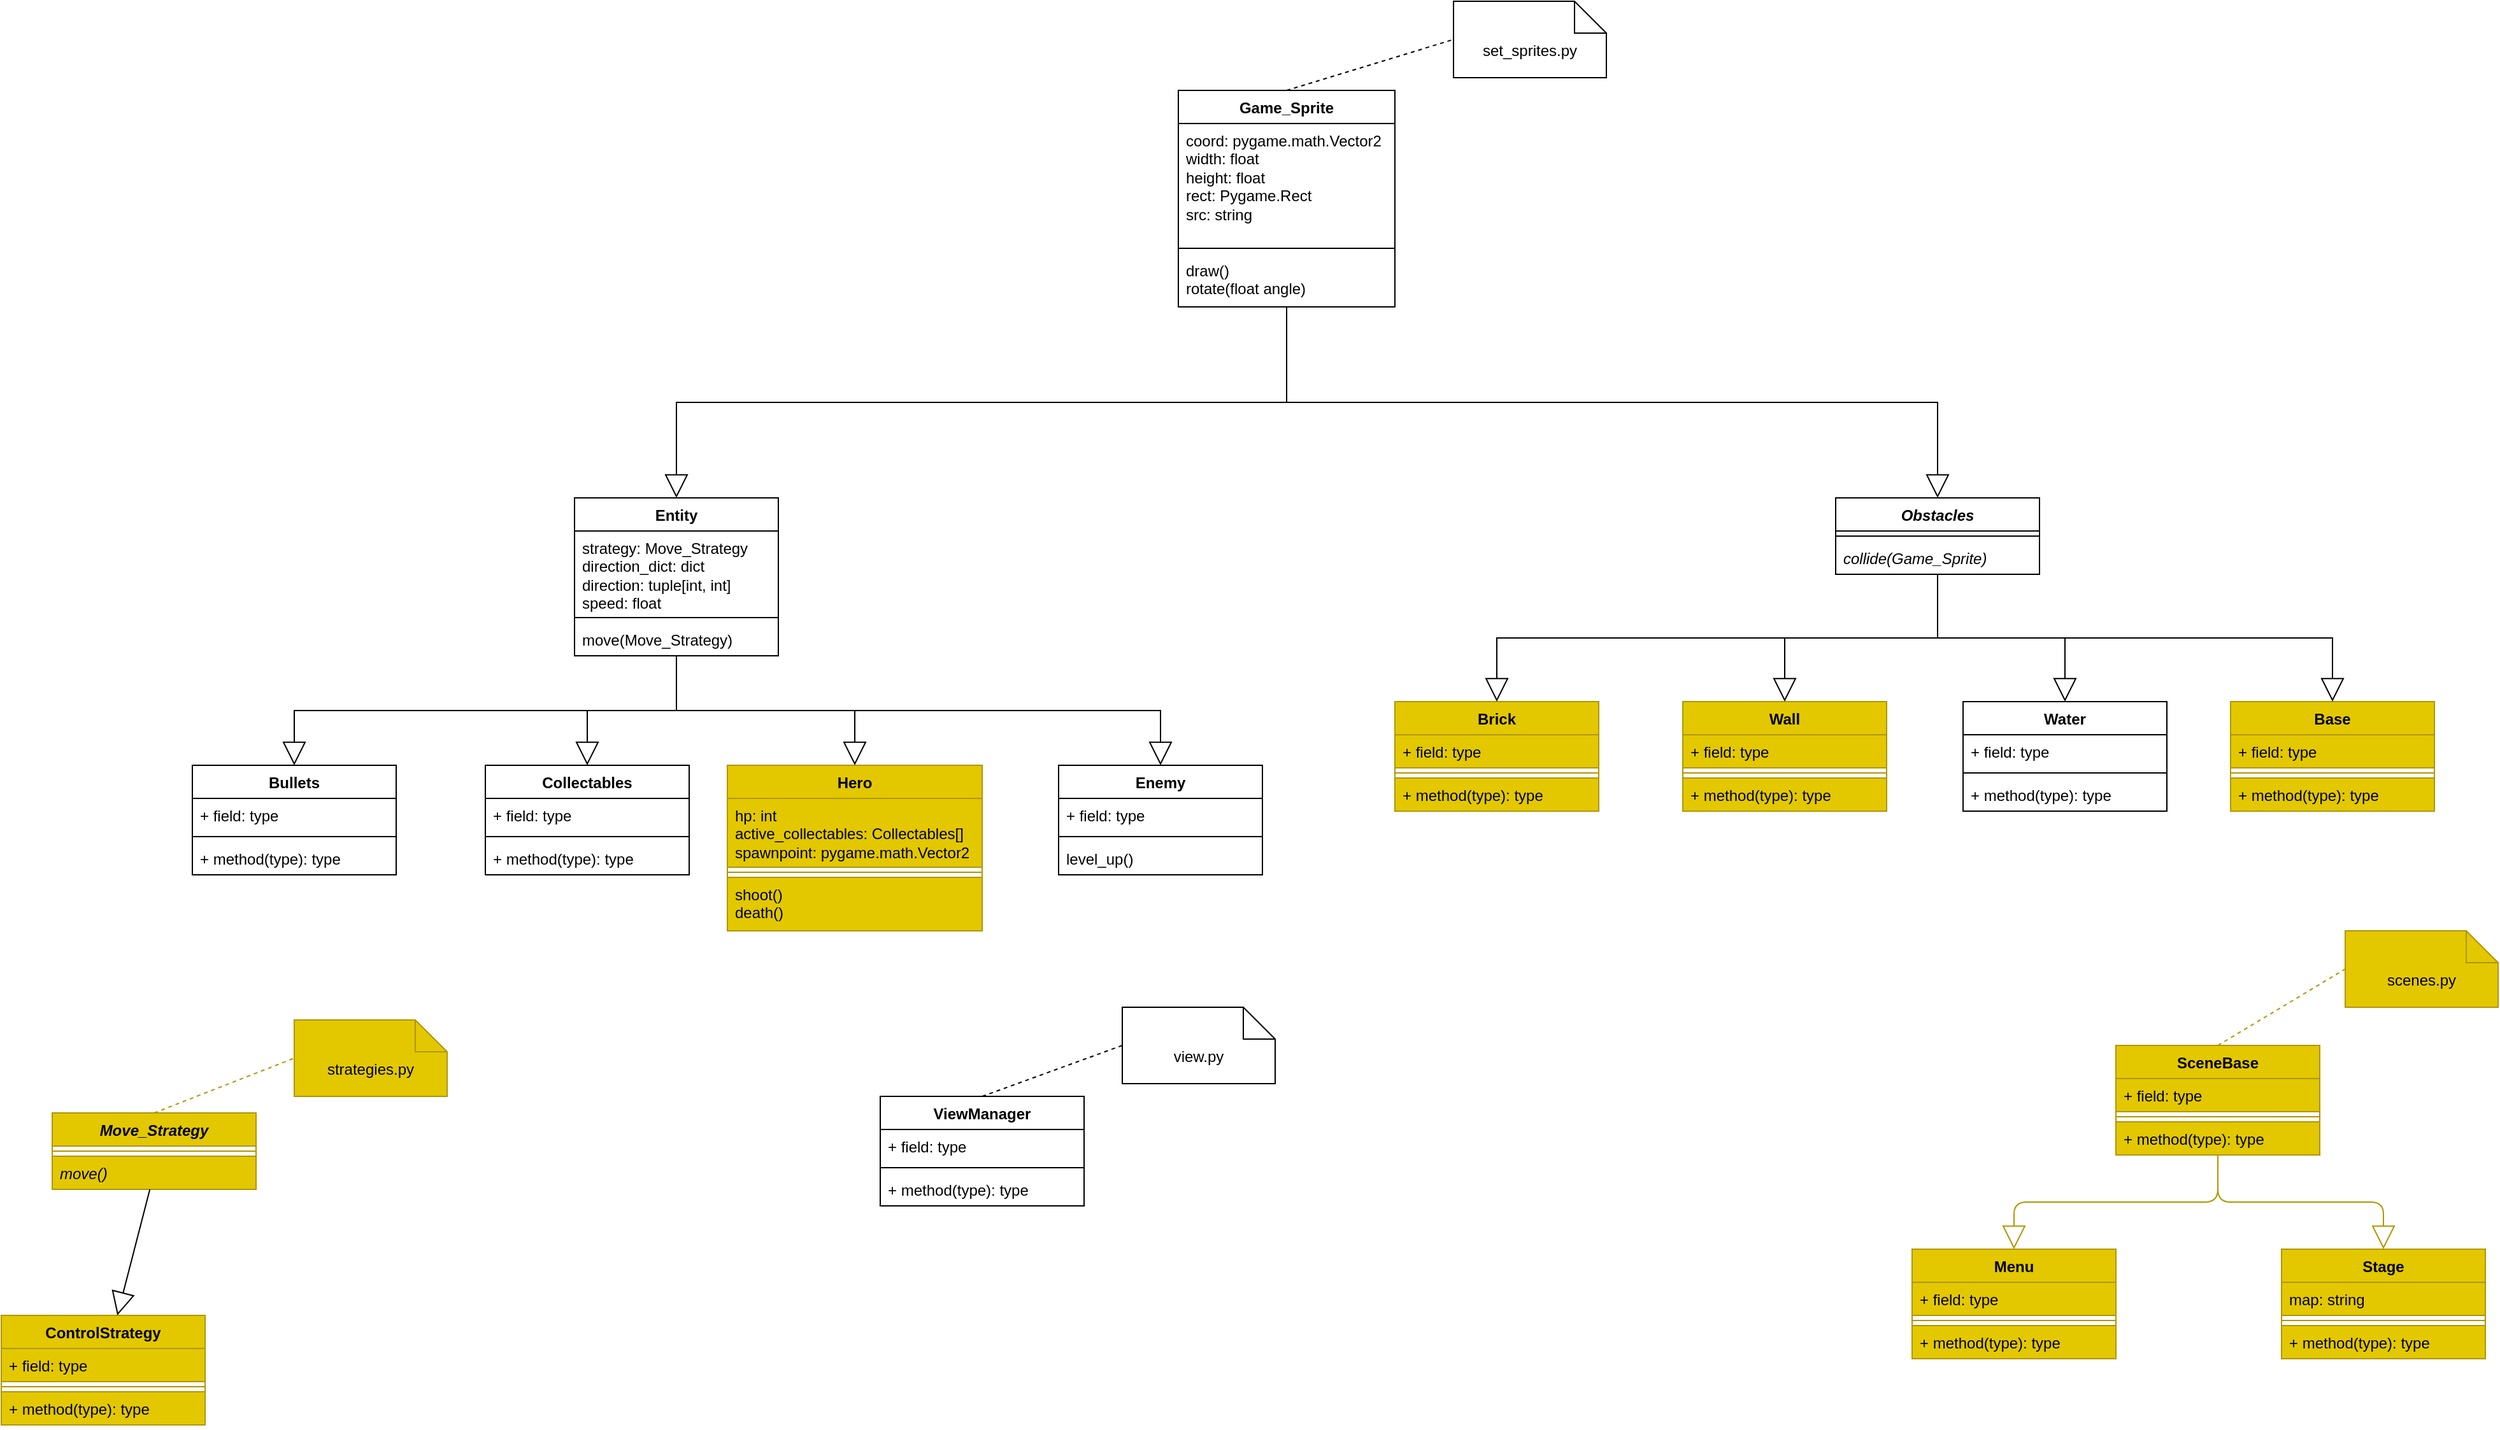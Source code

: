 <mxfile>
    <diagram name="Страница — 1" id="eL_AwrfxETXE9ANNwmeX">
        <mxGraphModel dx="1940" dy="781" grid="1" gridSize="10" guides="1" tooltips="1" connect="1" arrows="1" fold="1" page="1" pageScale="1" pageWidth="827" pageHeight="1169" math="0" shadow="0">
            <root>
                <mxCell id="0"/>
                <mxCell id="1" parent="0"/>
                <mxCell id="ZCTDzKZPOZG22ShxwnUD-1" value="Game_Sprite" style="swimlane;fontStyle=1;align=center;verticalAlign=top;childLayout=stackLayout;horizontal=1;startSize=26;horizontalStack=0;resizeParent=1;resizeParentMax=0;resizeLast=0;collapsible=1;marginBottom=0;whiteSpace=wrap;html=1;" parent="1" vertex="1">
                    <mxGeometry x="244" y="70" width="170" height="170" as="geometry"/>
                </mxCell>
                <mxCell id="ZCTDzKZPOZG22ShxwnUD-2" value="coord: pygame.math.Vector2&lt;br&gt;&lt;div&gt;width: float&lt;/div&gt;&lt;div&gt;height: float&lt;/div&gt;&lt;div&gt;rect: Pygame.Rect&lt;/div&gt;&lt;div&gt;src: string&lt;/div&gt;" style="text;strokeColor=none;fillColor=none;align=left;verticalAlign=top;spacingLeft=4;spacingRight=4;overflow=hidden;rotatable=0;points=[[0,0.5],[1,0.5]];portConstraint=eastwest;whiteSpace=wrap;html=1;" parent="ZCTDzKZPOZG22ShxwnUD-1" vertex="1">
                    <mxGeometry y="26" width="170" height="94" as="geometry"/>
                </mxCell>
                <mxCell id="ZCTDzKZPOZG22ShxwnUD-3" value="" style="line;strokeWidth=1;fillColor=none;align=left;verticalAlign=middle;spacingTop=-1;spacingLeft=3;spacingRight=3;rotatable=0;labelPosition=right;points=[];portConstraint=eastwest;strokeColor=inherit;" parent="ZCTDzKZPOZG22ShxwnUD-1" vertex="1">
                    <mxGeometry y="120" width="170" height="8" as="geometry"/>
                </mxCell>
                <mxCell id="ZCTDzKZPOZG22ShxwnUD-4" value="&lt;div&gt;draw()&lt;/div&gt;rotate(float angle)" style="text;strokeColor=none;fillColor=none;align=left;verticalAlign=top;spacingLeft=4;spacingRight=4;overflow=hidden;rotatable=0;points=[[0,0.5],[1,0.5]];portConstraint=eastwest;whiteSpace=wrap;html=1;" parent="ZCTDzKZPOZG22ShxwnUD-1" vertex="1">
                    <mxGeometry y="128" width="170" height="42" as="geometry"/>
                </mxCell>
                <mxCell id="ZCTDzKZPOZG22ShxwnUD-9" value="Hero" style="swimlane;fontStyle=1;align=center;verticalAlign=top;childLayout=stackLayout;horizontal=1;startSize=26;horizontalStack=0;resizeParent=1;resizeParentMax=0;resizeLast=0;collapsible=1;marginBottom=0;whiteSpace=wrap;html=1;fillColor=#e3c800;fontColor=#000000;strokeColor=#B09500;" parent="1" vertex="1">
                    <mxGeometry x="-110" y="600" width="200" height="130" as="geometry"/>
                </mxCell>
                <mxCell id="ZCTDzKZPOZG22ShxwnUD-10" value="hp: int&lt;div&gt;active_collectables: Collectables[]&lt;/div&gt;&lt;div&gt;spawnpoint: pygame.math.Vector2&lt;/div&gt;" style="text;strokeColor=#B09500;fillColor=#e3c800;align=left;verticalAlign=top;spacingLeft=4;spacingRight=4;overflow=hidden;rotatable=0;points=[[0,0.5],[1,0.5]];portConstraint=eastwest;whiteSpace=wrap;html=1;fontColor=#000000;" parent="ZCTDzKZPOZG22ShxwnUD-9" vertex="1">
                    <mxGeometry y="26" width="200" height="54" as="geometry"/>
                </mxCell>
                <mxCell id="ZCTDzKZPOZG22ShxwnUD-11" value="" style="line;strokeWidth=1;fillColor=#e3c800;align=left;verticalAlign=middle;spacingTop=-1;spacingLeft=3;spacingRight=3;rotatable=0;labelPosition=right;points=[];portConstraint=eastwest;strokeColor=#B09500;fontColor=#000000;" parent="ZCTDzKZPOZG22ShxwnUD-9" vertex="1">
                    <mxGeometry y="80" width="200" height="8" as="geometry"/>
                </mxCell>
                <mxCell id="ZCTDzKZPOZG22ShxwnUD-12" value="shoot()&lt;div&gt;death()&lt;/div&gt;" style="text;strokeColor=#B09500;fillColor=#e3c800;align=left;verticalAlign=top;spacingLeft=4;spacingRight=4;overflow=hidden;rotatable=0;points=[[0,0.5],[1,0.5]];portConstraint=eastwest;whiteSpace=wrap;html=1;fontColor=#000000;" parent="ZCTDzKZPOZG22ShxwnUD-9" vertex="1">
                    <mxGeometry y="88" width="200" height="42" as="geometry"/>
                </mxCell>
                <mxCell id="ZCTDzKZPOZG22ShxwnUD-13" value="Entity" style="swimlane;fontStyle=1;align=center;verticalAlign=top;childLayout=stackLayout;horizontal=1;startSize=26;horizontalStack=0;resizeParent=1;resizeParentMax=0;resizeLast=0;collapsible=1;marginBottom=0;whiteSpace=wrap;html=1;" parent="1" vertex="1">
                    <mxGeometry x="-230" y="390" width="160" height="124" as="geometry"/>
                </mxCell>
                <mxCell id="ZCTDzKZPOZG22ShxwnUD-14" value="strategy: Move_Strategy&lt;div&gt;direction_dict: dict&lt;br&gt;&lt;div&gt;direction: tuple[int, int]&lt;/div&gt;&lt;div&gt;speed: float&lt;/div&gt;&lt;/div&gt;" style="text;strokeColor=none;fillColor=none;align=left;verticalAlign=top;spacingLeft=4;spacingRight=4;overflow=hidden;rotatable=0;points=[[0,0.5],[1,0.5]];portConstraint=eastwest;whiteSpace=wrap;html=1;" parent="ZCTDzKZPOZG22ShxwnUD-13" vertex="1">
                    <mxGeometry y="26" width="160" height="64" as="geometry"/>
                </mxCell>
                <mxCell id="ZCTDzKZPOZG22ShxwnUD-15" value="" style="line;strokeWidth=1;fillColor=none;align=left;verticalAlign=middle;spacingTop=-1;spacingLeft=3;spacingRight=3;rotatable=0;labelPosition=right;points=[];portConstraint=eastwest;strokeColor=inherit;" parent="ZCTDzKZPOZG22ShxwnUD-13" vertex="1">
                    <mxGeometry y="90" width="160" height="8" as="geometry"/>
                </mxCell>
                <mxCell id="ZCTDzKZPOZG22ShxwnUD-16" value="move(Move_Strategy)" style="text;strokeColor=none;fillColor=none;align=left;verticalAlign=top;spacingLeft=4;spacingRight=4;overflow=hidden;rotatable=0;points=[[0,0.5],[1,0.5]];portConstraint=eastwest;whiteSpace=wrap;html=1;" parent="ZCTDzKZPOZG22ShxwnUD-13" vertex="1">
                    <mxGeometry y="98" width="160" height="26" as="geometry"/>
                </mxCell>
                <mxCell id="ZCTDzKZPOZG22ShxwnUD-17" value="" style="endArrow=block;endSize=16;endFill=0;html=1;rounded=0;edgeStyle=elbowEdgeStyle;elbow=vertical;" parent="1" source="ZCTDzKZPOZG22ShxwnUD-4" target="ZCTDzKZPOZG22ShxwnUD-13" edge="1">
                    <mxGeometry width="160" relative="1" as="geometry">
                        <mxPoint x="330" y="300" as="sourcePoint"/>
                        <mxPoint x="490" y="300" as="targetPoint"/>
                    </mxGeometry>
                </mxCell>
                <mxCell id="ZCTDzKZPOZG22ShxwnUD-18" value="Enemy" style="swimlane;fontStyle=1;align=center;verticalAlign=top;childLayout=stackLayout;horizontal=1;startSize=26;horizontalStack=0;resizeParent=1;resizeParentMax=0;resizeLast=0;collapsible=1;marginBottom=0;whiteSpace=wrap;html=1;swimlaneLine=1;" parent="1" vertex="1">
                    <mxGeometry x="150" y="600" width="160" height="86" as="geometry"/>
                </mxCell>
                <mxCell id="ZCTDzKZPOZG22ShxwnUD-19" value="+ field: type" style="text;strokeColor=none;fillColor=none;align=left;verticalAlign=top;spacingLeft=4;spacingRight=4;overflow=hidden;rotatable=0;points=[[0,0.5],[1,0.5]];portConstraint=eastwest;whiteSpace=wrap;html=1;" parent="ZCTDzKZPOZG22ShxwnUD-18" vertex="1">
                    <mxGeometry y="26" width="160" height="26" as="geometry"/>
                </mxCell>
                <mxCell id="ZCTDzKZPOZG22ShxwnUD-20" value="" style="line;strokeWidth=1;fillColor=none;align=left;verticalAlign=middle;spacingTop=-1;spacingLeft=3;spacingRight=3;rotatable=0;labelPosition=right;points=[];portConstraint=eastwest;strokeColor=inherit;" parent="ZCTDzKZPOZG22ShxwnUD-18" vertex="1">
                    <mxGeometry y="52" width="160" height="8" as="geometry"/>
                </mxCell>
                <mxCell id="ZCTDzKZPOZG22ShxwnUD-21" value="level_up()" style="text;strokeColor=none;fillColor=none;align=left;verticalAlign=top;spacingLeft=4;spacingRight=4;overflow=hidden;rotatable=0;points=[[0,0.5],[1,0.5]];portConstraint=eastwest;whiteSpace=wrap;html=1;" parent="ZCTDzKZPOZG22ShxwnUD-18" vertex="1">
                    <mxGeometry y="60" width="160" height="26" as="geometry"/>
                </mxCell>
                <mxCell id="ZCTDzKZPOZG22ShxwnUD-22" value="" style="endArrow=block;endSize=16;endFill=0;html=1;rounded=0;edgeStyle=elbowEdgeStyle;elbow=vertical;" parent="1" source="ZCTDzKZPOZG22ShxwnUD-16" target="ZCTDzKZPOZG22ShxwnUD-9" edge="1">
                    <mxGeometry width="160" relative="1" as="geometry">
                        <mxPoint x="330" y="370" as="sourcePoint"/>
                        <mxPoint x="490" y="370" as="targetPoint"/>
                    </mxGeometry>
                </mxCell>
                <mxCell id="ZCTDzKZPOZG22ShxwnUD-23" value="" style="endArrow=block;endSize=16;endFill=0;html=1;rounded=0;edgeStyle=elbowEdgeStyle;elbow=vertical;" parent="1" source="ZCTDzKZPOZG22ShxwnUD-16" target="ZCTDzKZPOZG22ShxwnUD-18" edge="1">
                    <mxGeometry width="160" relative="1" as="geometry">
                        <mxPoint x="330" y="370" as="sourcePoint"/>
                        <mxPoint x="490" y="370" as="targetPoint"/>
                    </mxGeometry>
                </mxCell>
                <mxCell id="ZCTDzKZPOZG22ShxwnUD-24" value="&lt;i&gt;Obstacles&lt;/i&gt;" style="swimlane;fontStyle=1;align=center;verticalAlign=top;childLayout=stackLayout;horizontal=1;startSize=26;horizontalStack=0;resizeParent=1;resizeParentMax=0;resizeLast=0;collapsible=1;marginBottom=0;whiteSpace=wrap;html=1;" parent="1" vertex="1">
                    <mxGeometry x="760" y="390" width="160" height="60" as="geometry"/>
                </mxCell>
                <mxCell id="ZCTDzKZPOZG22ShxwnUD-26" value="" style="line;strokeWidth=1;fillColor=none;align=left;verticalAlign=middle;spacingTop=-1;spacingLeft=3;spacingRight=3;rotatable=0;labelPosition=right;points=[];portConstraint=eastwest;strokeColor=inherit;" parent="ZCTDzKZPOZG22ShxwnUD-24" vertex="1">
                    <mxGeometry y="26" width="160" height="8" as="geometry"/>
                </mxCell>
                <mxCell id="ZCTDzKZPOZG22ShxwnUD-27" value="&lt;i&gt;collide(Game_Sprite)&lt;/i&gt;" style="text;strokeColor=none;fillColor=none;align=left;verticalAlign=top;spacingLeft=4;spacingRight=4;overflow=hidden;rotatable=0;points=[[0,0.5],[1,0.5]];portConstraint=eastwest;whiteSpace=wrap;html=1;" parent="ZCTDzKZPOZG22ShxwnUD-24" vertex="1">
                    <mxGeometry y="34" width="160" height="26" as="geometry"/>
                </mxCell>
                <mxCell id="ZCTDzKZPOZG22ShxwnUD-28" value="" style="endArrow=block;endSize=16;endFill=0;html=1;rounded=0;edgeStyle=elbowEdgeStyle;elbow=vertical;" parent="1" source="ZCTDzKZPOZG22ShxwnUD-4" target="ZCTDzKZPOZG22ShxwnUD-24" edge="1">
                    <mxGeometry width="160" relative="1" as="geometry">
                        <mxPoint x="330" y="370" as="sourcePoint"/>
                        <mxPoint x="830" y="420" as="targetPoint"/>
                    </mxGeometry>
                </mxCell>
                <mxCell id="ZCTDzKZPOZG22ShxwnUD-29" value="Bullets" style="swimlane;fontStyle=1;align=center;verticalAlign=top;childLayout=stackLayout;horizontal=1;startSize=26;horizontalStack=0;resizeParent=1;resizeParentMax=0;resizeLast=0;collapsible=1;marginBottom=0;whiteSpace=wrap;html=1;" parent="1" vertex="1">
                    <mxGeometry x="-530" y="600" width="160" height="86" as="geometry"/>
                </mxCell>
                <mxCell id="ZCTDzKZPOZG22ShxwnUD-30" value="+ field: type" style="text;strokeColor=none;fillColor=none;align=left;verticalAlign=top;spacingLeft=4;spacingRight=4;overflow=hidden;rotatable=0;points=[[0,0.5],[1,0.5]];portConstraint=eastwest;whiteSpace=wrap;html=1;" parent="ZCTDzKZPOZG22ShxwnUD-29" vertex="1">
                    <mxGeometry y="26" width="160" height="26" as="geometry"/>
                </mxCell>
                <mxCell id="ZCTDzKZPOZG22ShxwnUD-31" value="" style="line;strokeWidth=1;fillColor=none;align=left;verticalAlign=middle;spacingTop=-1;spacingLeft=3;spacingRight=3;rotatable=0;labelPosition=right;points=[];portConstraint=eastwest;strokeColor=inherit;" parent="ZCTDzKZPOZG22ShxwnUD-29" vertex="1">
                    <mxGeometry y="52" width="160" height="8" as="geometry"/>
                </mxCell>
                <mxCell id="ZCTDzKZPOZG22ShxwnUD-32" value="+ method(type): type" style="text;strokeColor=none;fillColor=none;align=left;verticalAlign=top;spacingLeft=4;spacingRight=4;overflow=hidden;rotatable=0;points=[[0,0.5],[1,0.5]];portConstraint=eastwest;whiteSpace=wrap;html=1;" parent="ZCTDzKZPOZG22ShxwnUD-29" vertex="1">
                    <mxGeometry y="60" width="160" height="26" as="geometry"/>
                </mxCell>
                <mxCell id="ZCTDzKZPOZG22ShxwnUD-34" value="Brick" style="swimlane;fontStyle=1;align=center;verticalAlign=top;childLayout=stackLayout;horizontal=1;startSize=26;horizontalStack=0;resizeParent=1;resizeParentMax=0;resizeLast=0;collapsible=1;marginBottom=0;whiteSpace=wrap;html=1;fillColor=#e3c800;fontColor=#000000;strokeColor=#B09500;" parent="1" vertex="1">
                    <mxGeometry x="414" y="550" width="160" height="86" as="geometry"/>
                </mxCell>
                <mxCell id="ZCTDzKZPOZG22ShxwnUD-35" value="+ field: type" style="text;strokeColor=#B09500;fillColor=#e3c800;align=left;verticalAlign=top;spacingLeft=4;spacingRight=4;overflow=hidden;rotatable=0;points=[[0,0.5],[1,0.5]];portConstraint=eastwest;whiteSpace=wrap;html=1;fontColor=#000000;" parent="ZCTDzKZPOZG22ShxwnUD-34" vertex="1">
                    <mxGeometry y="26" width="160" height="26" as="geometry"/>
                </mxCell>
                <mxCell id="ZCTDzKZPOZG22ShxwnUD-36" value="" style="line;strokeWidth=1;fillColor=#e3c800;align=left;verticalAlign=middle;spacingTop=-1;spacingLeft=3;spacingRight=3;rotatable=0;labelPosition=right;points=[];portConstraint=eastwest;strokeColor=#B09500;fontColor=#000000;" parent="ZCTDzKZPOZG22ShxwnUD-34" vertex="1">
                    <mxGeometry y="52" width="160" height="8" as="geometry"/>
                </mxCell>
                <mxCell id="ZCTDzKZPOZG22ShxwnUD-37" value="+ method(type): type" style="text;strokeColor=#B09500;fillColor=#e3c800;align=left;verticalAlign=top;spacingLeft=4;spacingRight=4;overflow=hidden;rotatable=0;points=[[0,0.5],[1,0.5]];portConstraint=eastwest;whiteSpace=wrap;html=1;fontColor=#000000;" parent="ZCTDzKZPOZG22ShxwnUD-34" vertex="1">
                    <mxGeometry y="60" width="160" height="26" as="geometry"/>
                </mxCell>
                <mxCell id="ZCTDzKZPOZG22ShxwnUD-38" value="Wall" style="swimlane;fontStyle=1;align=center;verticalAlign=top;childLayout=stackLayout;horizontal=1;startSize=26;horizontalStack=0;resizeParent=1;resizeParentMax=0;resizeLast=0;collapsible=1;marginBottom=0;whiteSpace=wrap;html=1;fillColor=#e3c800;fontColor=#000000;strokeColor=#B09500;" parent="1" vertex="1">
                    <mxGeometry x="640" y="550" width="160" height="86" as="geometry"/>
                </mxCell>
                <mxCell id="ZCTDzKZPOZG22ShxwnUD-39" value="+ field: type" style="text;strokeColor=#B09500;fillColor=#e3c800;align=left;verticalAlign=top;spacingLeft=4;spacingRight=4;overflow=hidden;rotatable=0;points=[[0,0.5],[1,0.5]];portConstraint=eastwest;whiteSpace=wrap;html=1;fontColor=#000000;" parent="ZCTDzKZPOZG22ShxwnUD-38" vertex="1">
                    <mxGeometry y="26" width="160" height="26" as="geometry"/>
                </mxCell>
                <mxCell id="ZCTDzKZPOZG22ShxwnUD-40" value="" style="line;strokeWidth=1;fillColor=#e3c800;align=left;verticalAlign=middle;spacingTop=-1;spacingLeft=3;spacingRight=3;rotatable=0;labelPosition=right;points=[];portConstraint=eastwest;strokeColor=#B09500;fontColor=#000000;" parent="ZCTDzKZPOZG22ShxwnUD-38" vertex="1">
                    <mxGeometry y="52" width="160" height="8" as="geometry"/>
                </mxCell>
                <mxCell id="ZCTDzKZPOZG22ShxwnUD-41" value="+ method(type): type" style="text;strokeColor=#B09500;fillColor=#e3c800;align=left;verticalAlign=top;spacingLeft=4;spacingRight=4;overflow=hidden;rotatable=0;points=[[0,0.5],[1,0.5]];portConstraint=eastwest;whiteSpace=wrap;html=1;fontColor=#000000;" parent="ZCTDzKZPOZG22ShxwnUD-38" vertex="1">
                    <mxGeometry y="60" width="160" height="26" as="geometry"/>
                </mxCell>
                <mxCell id="ZCTDzKZPOZG22ShxwnUD-42" value="Water" style="swimlane;fontStyle=1;align=center;verticalAlign=top;childLayout=stackLayout;horizontal=1;startSize=26;horizontalStack=0;resizeParent=1;resizeParentMax=0;resizeLast=0;collapsible=1;marginBottom=0;whiteSpace=wrap;html=1;" parent="1" vertex="1">
                    <mxGeometry x="860" y="550" width="160" height="86" as="geometry"/>
                </mxCell>
                <mxCell id="ZCTDzKZPOZG22ShxwnUD-43" value="+ field: type" style="text;strokeColor=none;fillColor=none;align=left;verticalAlign=top;spacingLeft=4;spacingRight=4;overflow=hidden;rotatable=0;points=[[0,0.5],[1,0.5]];portConstraint=eastwest;whiteSpace=wrap;html=1;" parent="ZCTDzKZPOZG22ShxwnUD-42" vertex="1">
                    <mxGeometry y="26" width="160" height="26" as="geometry"/>
                </mxCell>
                <mxCell id="ZCTDzKZPOZG22ShxwnUD-44" value="" style="line;strokeWidth=1;fillColor=none;align=left;verticalAlign=middle;spacingTop=-1;spacingLeft=3;spacingRight=3;rotatable=0;labelPosition=right;points=[];portConstraint=eastwest;strokeColor=inherit;" parent="ZCTDzKZPOZG22ShxwnUD-42" vertex="1">
                    <mxGeometry y="52" width="160" height="8" as="geometry"/>
                </mxCell>
                <mxCell id="ZCTDzKZPOZG22ShxwnUD-45" value="+ method(type): type" style="text;strokeColor=none;fillColor=none;align=left;verticalAlign=top;spacingLeft=4;spacingRight=4;overflow=hidden;rotatable=0;points=[[0,0.5],[1,0.5]];portConstraint=eastwest;whiteSpace=wrap;html=1;" parent="ZCTDzKZPOZG22ShxwnUD-42" vertex="1">
                    <mxGeometry y="60" width="160" height="26" as="geometry"/>
                </mxCell>
                <mxCell id="ZCTDzKZPOZG22ShxwnUD-46" value="Base" style="swimlane;fontStyle=1;align=center;verticalAlign=top;childLayout=stackLayout;horizontal=1;startSize=26;horizontalStack=0;resizeParent=1;resizeParentMax=0;resizeLast=0;collapsible=1;marginBottom=0;whiteSpace=wrap;html=1;fillColor=#e3c800;fontColor=#000000;strokeColor=#B09500;" parent="1" vertex="1">
                    <mxGeometry x="1070" y="550" width="160" height="86" as="geometry"/>
                </mxCell>
                <mxCell id="ZCTDzKZPOZG22ShxwnUD-47" value="+ field: type" style="text;strokeColor=#B09500;fillColor=#e3c800;align=left;verticalAlign=top;spacingLeft=4;spacingRight=4;overflow=hidden;rotatable=0;points=[[0,0.5],[1,0.5]];portConstraint=eastwest;whiteSpace=wrap;html=1;fontColor=#000000;" parent="ZCTDzKZPOZG22ShxwnUD-46" vertex="1">
                    <mxGeometry y="26" width="160" height="26" as="geometry"/>
                </mxCell>
                <mxCell id="ZCTDzKZPOZG22ShxwnUD-48" value="" style="line;strokeWidth=1;fillColor=#e3c800;align=left;verticalAlign=middle;spacingTop=-1;spacingLeft=3;spacingRight=3;rotatable=0;labelPosition=right;points=[];portConstraint=eastwest;strokeColor=#B09500;fontColor=#000000;" parent="ZCTDzKZPOZG22ShxwnUD-46" vertex="1">
                    <mxGeometry y="52" width="160" height="8" as="geometry"/>
                </mxCell>
                <mxCell id="ZCTDzKZPOZG22ShxwnUD-49" value="+ method(type): type" style="text;strokeColor=#B09500;fillColor=#e3c800;align=left;verticalAlign=top;spacingLeft=4;spacingRight=4;overflow=hidden;rotatable=0;points=[[0,0.5],[1,0.5]];portConstraint=eastwest;whiteSpace=wrap;html=1;fontColor=#000000;" parent="ZCTDzKZPOZG22ShxwnUD-46" vertex="1">
                    <mxGeometry y="60" width="160" height="26" as="geometry"/>
                </mxCell>
                <mxCell id="ZCTDzKZPOZG22ShxwnUD-50" value="" style="endArrow=block;endSize=16;endFill=0;html=1;rounded=0;edgeStyle=elbowEdgeStyle;elbow=vertical;" parent="1" source="ZCTDzKZPOZG22ShxwnUD-27" target="ZCTDzKZPOZG22ShxwnUD-38" edge="1">
                    <mxGeometry width="160" relative="1" as="geometry">
                        <mxPoint x="690" y="440" as="sourcePoint"/>
                        <mxPoint x="850" y="440" as="targetPoint"/>
                    </mxGeometry>
                </mxCell>
                <mxCell id="ZCTDzKZPOZG22ShxwnUD-51" value="" style="endArrow=block;endSize=16;endFill=0;html=1;rounded=0;entryX=0.5;entryY=0;entryDx=0;entryDy=0;edgeStyle=elbowEdgeStyle;elbow=vertical;" parent="1" source="ZCTDzKZPOZG22ShxwnUD-27" target="ZCTDzKZPOZG22ShxwnUD-34" edge="1">
                    <mxGeometry width="160" relative="1" as="geometry">
                        <mxPoint x="690" y="440" as="sourcePoint"/>
                        <mxPoint x="850" y="440" as="targetPoint"/>
                    </mxGeometry>
                </mxCell>
                <mxCell id="ZCTDzKZPOZG22ShxwnUD-52" value="" style="endArrow=block;endSize=16;endFill=0;html=1;rounded=0;edgeStyle=elbowEdgeStyle;elbow=vertical;" parent="1" source="ZCTDzKZPOZG22ShxwnUD-27" target="ZCTDzKZPOZG22ShxwnUD-42" edge="1">
                    <mxGeometry width="160" relative="1" as="geometry">
                        <mxPoint x="690" y="440" as="sourcePoint"/>
                        <mxPoint x="850" y="440" as="targetPoint"/>
                    </mxGeometry>
                </mxCell>
                <mxCell id="ZCTDzKZPOZG22ShxwnUD-53" value="" style="endArrow=block;endSize=16;endFill=0;html=1;rounded=0;edgeStyle=elbowEdgeStyle;elbow=vertical;" parent="1" source="ZCTDzKZPOZG22ShxwnUD-27" target="ZCTDzKZPOZG22ShxwnUD-46" edge="1">
                    <mxGeometry width="160" relative="1" as="geometry">
                        <mxPoint x="690" y="440" as="sourcePoint"/>
                        <mxPoint x="850" y="440" as="targetPoint"/>
                    </mxGeometry>
                </mxCell>
                <mxCell id="ZCTDzKZPOZG22ShxwnUD-54" value="Collectables" style="swimlane;fontStyle=1;align=center;verticalAlign=top;childLayout=stackLayout;horizontal=1;startSize=26;horizontalStack=0;resizeParent=1;resizeParentMax=0;resizeLast=0;collapsible=1;marginBottom=0;whiteSpace=wrap;html=1;" parent="1" vertex="1">
                    <mxGeometry x="-300" y="600" width="160" height="86" as="geometry"/>
                </mxCell>
                <mxCell id="ZCTDzKZPOZG22ShxwnUD-55" value="+ field: type" style="text;strokeColor=none;fillColor=none;align=left;verticalAlign=top;spacingLeft=4;spacingRight=4;overflow=hidden;rotatable=0;points=[[0,0.5],[1,0.5]];portConstraint=eastwest;whiteSpace=wrap;html=1;" parent="ZCTDzKZPOZG22ShxwnUD-54" vertex="1">
                    <mxGeometry y="26" width="160" height="26" as="geometry"/>
                </mxCell>
                <mxCell id="ZCTDzKZPOZG22ShxwnUD-56" value="" style="line;strokeWidth=1;fillColor=none;align=left;verticalAlign=middle;spacingTop=-1;spacingLeft=3;spacingRight=3;rotatable=0;labelPosition=right;points=[];portConstraint=eastwest;strokeColor=inherit;" parent="ZCTDzKZPOZG22ShxwnUD-54" vertex="1">
                    <mxGeometry y="52" width="160" height="8" as="geometry"/>
                </mxCell>
                <mxCell id="ZCTDzKZPOZG22ShxwnUD-57" value="+ method(type): type" style="text;strokeColor=none;fillColor=none;align=left;verticalAlign=top;spacingLeft=4;spacingRight=4;overflow=hidden;rotatable=0;points=[[0,0.5],[1,0.5]];portConstraint=eastwest;whiteSpace=wrap;html=1;" parent="ZCTDzKZPOZG22ShxwnUD-54" vertex="1">
                    <mxGeometry y="60" width="160" height="26" as="geometry"/>
                </mxCell>
                <mxCell id="ZCTDzKZPOZG22ShxwnUD-58" value="" style="endArrow=block;endSize=16;endFill=0;html=1;rounded=0;entryX=0.5;entryY=0;entryDx=0;entryDy=0;edgeStyle=elbowEdgeStyle;elbow=vertical;" parent="1" source="ZCTDzKZPOZG22ShxwnUD-16" target="ZCTDzKZPOZG22ShxwnUD-54" edge="1">
                    <mxGeometry width="160" relative="1" as="geometry">
                        <mxPoint x="-60" y="410" as="sourcePoint"/>
                        <mxPoint x="100" y="410" as="targetPoint"/>
                    </mxGeometry>
                </mxCell>
                <mxCell id="ZCTDzKZPOZG22ShxwnUD-59" value="" style="endArrow=block;endSize=16;endFill=0;html=1;rounded=0;entryX=0.5;entryY=0;entryDx=0;entryDy=0;edgeStyle=elbowEdgeStyle;elbow=vertical;" parent="1" source="ZCTDzKZPOZG22ShxwnUD-16" target="ZCTDzKZPOZG22ShxwnUD-29" edge="1">
                    <mxGeometry width="160" relative="1" as="geometry">
                        <mxPoint x="-60" y="410" as="sourcePoint"/>
                        <mxPoint x="100" y="410" as="targetPoint"/>
                    </mxGeometry>
                </mxCell>
                <mxCell id="ZCTDzKZPOZG22ShxwnUD-61" value="ViewManager" style="swimlane;fontStyle=1;align=center;verticalAlign=top;childLayout=stackLayout;horizontal=1;startSize=26;horizontalStack=0;resizeParent=1;resizeParentMax=0;resizeLast=0;collapsible=1;marginBottom=0;whiteSpace=wrap;html=1;" parent="1" vertex="1">
                    <mxGeometry x="10" y="860" width="160" height="86" as="geometry"/>
                </mxCell>
                <mxCell id="ZCTDzKZPOZG22ShxwnUD-62" value="+ field: type" style="text;strokeColor=none;fillColor=none;align=left;verticalAlign=top;spacingLeft=4;spacingRight=4;overflow=hidden;rotatable=0;points=[[0,0.5],[1,0.5]];portConstraint=eastwest;whiteSpace=wrap;html=1;" parent="ZCTDzKZPOZG22ShxwnUD-61" vertex="1">
                    <mxGeometry y="26" width="160" height="26" as="geometry"/>
                </mxCell>
                <mxCell id="ZCTDzKZPOZG22ShxwnUD-63" value="" style="line;strokeWidth=1;fillColor=none;align=left;verticalAlign=middle;spacingTop=-1;spacingLeft=3;spacingRight=3;rotatable=0;labelPosition=right;points=[];portConstraint=eastwest;strokeColor=inherit;" parent="ZCTDzKZPOZG22ShxwnUD-61" vertex="1">
                    <mxGeometry y="52" width="160" height="8" as="geometry"/>
                </mxCell>
                <mxCell id="ZCTDzKZPOZG22ShxwnUD-64" value="+ method(type): type" style="text;strokeColor=none;fillColor=none;align=left;verticalAlign=top;spacingLeft=4;spacingRight=4;overflow=hidden;rotatable=0;points=[[0,0.5],[1,0.5]];portConstraint=eastwest;whiteSpace=wrap;html=1;" parent="ZCTDzKZPOZG22ShxwnUD-61" vertex="1">
                    <mxGeometry y="60" width="160" height="26" as="geometry"/>
                </mxCell>
                <mxCell id="ZCTDzKZPOZG22ShxwnUD-66" value="set_sprites.py" style="shape=note2;boundedLbl=1;whiteSpace=wrap;html=1;size=25;verticalAlign=top;align=center;" parent="1" vertex="1">
                    <mxGeometry x="460" width="120" height="60" as="geometry"/>
                </mxCell>
                <mxCell id="ZCTDzKZPOZG22ShxwnUD-67" value="Menu" style="swimlane;fontStyle=1;align=center;verticalAlign=top;childLayout=stackLayout;horizontal=1;startSize=26;horizontalStack=0;resizeParent=1;resizeParentMax=0;resizeLast=0;collapsible=1;marginBottom=0;whiteSpace=wrap;html=1;fillColor=#e3c800;fontColor=#000000;strokeColor=#B09500;" parent="1" vertex="1">
                    <mxGeometry x="820" y="980" width="160" height="86" as="geometry"/>
                </mxCell>
                <mxCell id="ZCTDzKZPOZG22ShxwnUD-68" value="+ field: type" style="text;strokeColor=#B09500;fillColor=#e3c800;align=left;verticalAlign=top;spacingLeft=4;spacingRight=4;overflow=hidden;rotatable=0;points=[[0,0.5],[1,0.5]];portConstraint=eastwest;whiteSpace=wrap;html=1;fontColor=#000000;" parent="ZCTDzKZPOZG22ShxwnUD-67" vertex="1">
                    <mxGeometry y="26" width="160" height="26" as="geometry"/>
                </mxCell>
                <mxCell id="ZCTDzKZPOZG22ShxwnUD-69" value="" style="line;strokeWidth=1;fillColor=#e3c800;align=left;verticalAlign=middle;spacingTop=-1;spacingLeft=3;spacingRight=3;rotatable=0;labelPosition=right;points=[];portConstraint=eastwest;strokeColor=#B09500;fontColor=#000000;" parent="ZCTDzKZPOZG22ShxwnUD-67" vertex="1">
                    <mxGeometry y="52" width="160" height="8" as="geometry"/>
                </mxCell>
                <mxCell id="ZCTDzKZPOZG22ShxwnUD-70" value="+ method(type): type" style="text;strokeColor=#B09500;fillColor=#e3c800;align=left;verticalAlign=top;spacingLeft=4;spacingRight=4;overflow=hidden;rotatable=0;points=[[0,0.5],[1,0.5]];portConstraint=eastwest;whiteSpace=wrap;html=1;fontColor=#000000;" parent="ZCTDzKZPOZG22ShxwnUD-67" vertex="1">
                    <mxGeometry y="60" width="160" height="26" as="geometry"/>
                </mxCell>
                <mxCell id="ZCTDzKZPOZG22ShxwnUD-71" value="scenes.py" style="shape=note2;boundedLbl=1;whiteSpace=wrap;html=1;size=25;verticalAlign=top;align=center;fillColor=#e3c800;fontColor=#000000;strokeColor=#B09500;" parent="1" vertex="1">
                    <mxGeometry x="1160" y="730" width="120" height="60" as="geometry"/>
                </mxCell>
                <mxCell id="ZCTDzKZPOZG22ShxwnUD-72" value="view.py" style="shape=note2;boundedLbl=1;whiteSpace=wrap;html=1;size=25;verticalAlign=top;align=center;" parent="1" vertex="1">
                    <mxGeometry x="200" y="790" width="120" height="60" as="geometry"/>
                </mxCell>
                <mxCell id="ZCTDzKZPOZG22ShxwnUD-73" value="strategies.py" style="shape=note2;boundedLbl=1;whiteSpace=wrap;html=1;size=25;verticalAlign=top;align=center;fillColor=#e3c800;fontColor=#000000;strokeColor=#B09500;" parent="1" vertex="1">
                    <mxGeometry x="-450" y="800" width="120" height="60" as="geometry"/>
                </mxCell>
                <mxCell id="ZCTDzKZPOZG22ShxwnUD-78" value="&lt;i&gt;Move_Strategy&lt;/i&gt;" style="swimlane;fontStyle=1;align=center;verticalAlign=top;childLayout=stackLayout;horizontal=1;startSize=26;horizontalStack=0;resizeParent=1;resizeParentMax=0;resizeLast=0;collapsible=1;marginBottom=0;whiteSpace=wrap;html=1;fillColor=#e3c800;fontColor=#000000;strokeColor=#B09500;" parent="1" vertex="1">
                    <mxGeometry x="-640" y="873" width="160" height="60" as="geometry"/>
                </mxCell>
                <mxCell id="ZCTDzKZPOZG22ShxwnUD-80" value="" style="line;strokeWidth=1;fillColor=#e3c800;align=left;verticalAlign=middle;spacingTop=-1;spacingLeft=3;spacingRight=3;rotatable=0;labelPosition=right;points=[];portConstraint=eastwest;strokeColor=#B09500;fontColor=#000000;" parent="ZCTDzKZPOZG22ShxwnUD-78" vertex="1">
                    <mxGeometry y="26" width="160" height="8" as="geometry"/>
                </mxCell>
                <mxCell id="ZCTDzKZPOZG22ShxwnUD-81" value="&lt;i&gt;move()&lt;/i&gt;" style="text;strokeColor=#B09500;fillColor=#e3c800;align=left;verticalAlign=top;spacingLeft=4;spacingRight=4;overflow=hidden;rotatable=0;points=[[0,0.5],[1,0.5]];portConstraint=eastwest;whiteSpace=wrap;html=1;fontColor=#000000;" parent="ZCTDzKZPOZG22ShxwnUD-78" vertex="1">
                    <mxGeometry y="34" width="160" height="26" as="geometry"/>
                </mxCell>
                <mxCell id="-n0B8oos-xR3CxmiQHSn-1" value="" style="endArrow=none;dashed=1;html=1;rounded=0;exitX=0.5;exitY=0;exitDx=0;exitDy=0;entryX=0;entryY=0.5;entryDx=0;entryDy=0;entryPerimeter=0;fillColor=#e3c800;strokeColor=#B09500;" parent="1" source="ZCTDzKZPOZG22ShxwnUD-78" target="ZCTDzKZPOZG22ShxwnUD-73" edge="1">
                    <mxGeometry width="50" height="50" relative="1" as="geometry">
                        <mxPoint x="-220" y="910" as="sourcePoint"/>
                        <mxPoint x="-170" y="860" as="targetPoint"/>
                    </mxGeometry>
                </mxCell>
                <mxCell id="-n0B8oos-xR3CxmiQHSn-3" value="" style="endArrow=none;dashed=1;html=1;rounded=0;entryX=0;entryY=0.5;entryDx=0;entryDy=0;entryPerimeter=0;exitX=0.5;exitY=0;exitDx=0;exitDy=0;" parent="1" source="ZCTDzKZPOZG22ShxwnUD-61" target="ZCTDzKZPOZG22ShxwnUD-72" edge="1">
                    <mxGeometry width="50" height="50" relative="1" as="geometry">
                        <mxPoint x="-220" y="910" as="sourcePoint"/>
                        <mxPoint x="-170" y="860" as="targetPoint"/>
                    </mxGeometry>
                </mxCell>
                <mxCell id="-n0B8oos-xR3CxmiQHSn-4" value="" style="endArrow=none;dashed=1;html=1;rounded=0;exitX=0.5;exitY=0;exitDx=0;exitDy=0;entryX=0;entryY=0.5;entryDx=0;entryDy=0;entryPerimeter=0;fillColor=#e3c800;strokeColor=#B09500;" parent="1" source="4" target="ZCTDzKZPOZG22ShxwnUD-71" edge="1">
                    <mxGeometry width="50" height="50" relative="1" as="geometry">
                        <mxPoint x="910" y="770" as="sourcePoint"/>
                        <mxPoint x="960" y="720" as="targetPoint"/>
                    </mxGeometry>
                </mxCell>
                <mxCell id="-n0B8oos-xR3CxmiQHSn-5" value="" style="endArrow=none;dashed=1;html=1;rounded=0;entryX=0;entryY=0.5;entryDx=0;entryDy=0;entryPerimeter=0;exitX=0.5;exitY=0;exitDx=0;exitDy=0;" parent="1" source="ZCTDzKZPOZG22ShxwnUD-1" target="ZCTDzKZPOZG22ShxwnUD-66" edge="1">
                    <mxGeometry width="50" height="50" relative="1" as="geometry">
                        <mxPoint x="500" y="160" as="sourcePoint"/>
                        <mxPoint x="550" y="110" as="targetPoint"/>
                    </mxGeometry>
                </mxCell>
                <mxCell id="4" value="SceneBase" style="swimlane;fontStyle=1;align=center;verticalAlign=top;childLayout=stackLayout;horizontal=1;startSize=26;horizontalStack=0;resizeParent=1;resizeParentMax=0;resizeLast=0;collapsible=1;marginBottom=0;fillColor=#e3c800;fontColor=#000000;strokeColor=#B09500;" vertex="1" parent="1">
                    <mxGeometry x="980" y="820" width="160" height="86" as="geometry"/>
                </mxCell>
                <mxCell id="5" value="+ field: type" style="text;strokeColor=#B09500;fillColor=#e3c800;align=left;verticalAlign=top;spacingLeft=4;spacingRight=4;overflow=hidden;rotatable=0;points=[[0,0.5],[1,0.5]];portConstraint=eastwest;fontColor=#000000;" vertex="1" parent="4">
                    <mxGeometry y="26" width="160" height="26" as="geometry"/>
                </mxCell>
                <mxCell id="6" value="" style="line;strokeWidth=1;fillColor=#e3c800;align=left;verticalAlign=middle;spacingTop=-1;spacingLeft=3;spacingRight=3;rotatable=0;labelPosition=right;points=[];portConstraint=eastwest;strokeColor=#B09500;fontColor=#000000;" vertex="1" parent="4">
                    <mxGeometry y="52" width="160" height="8" as="geometry"/>
                </mxCell>
                <mxCell id="7" value="+ method(type): type" style="text;strokeColor=#B09500;fillColor=#e3c800;align=left;verticalAlign=top;spacingLeft=4;spacingRight=4;overflow=hidden;rotatable=0;points=[[0,0.5],[1,0.5]];portConstraint=eastwest;fontColor=#000000;" vertex="1" parent="4">
                    <mxGeometry y="60" width="160" height="26" as="geometry"/>
                </mxCell>
                <mxCell id="8" value="Stage" style="swimlane;fontStyle=1;align=center;verticalAlign=top;childLayout=stackLayout;horizontal=1;startSize=26;horizontalStack=0;resizeParent=1;resizeParentMax=0;resizeLast=0;collapsible=1;marginBottom=0;fillColor=#e3c800;fontColor=#000000;strokeColor=#B09500;" vertex="1" parent="1">
                    <mxGeometry x="1110" y="980" width="160" height="86" as="geometry"/>
                </mxCell>
                <mxCell id="9" value="map: string" style="text;strokeColor=#B09500;fillColor=#e3c800;align=left;verticalAlign=top;spacingLeft=4;spacingRight=4;overflow=hidden;rotatable=0;points=[[0,0.5],[1,0.5]];portConstraint=eastwest;fontColor=#000000;" vertex="1" parent="8">
                    <mxGeometry y="26" width="160" height="26" as="geometry"/>
                </mxCell>
                <mxCell id="10" value="" style="line;strokeWidth=1;fillColor=#e3c800;align=left;verticalAlign=middle;spacingTop=-1;spacingLeft=3;spacingRight=3;rotatable=0;labelPosition=right;points=[];portConstraint=eastwest;strokeColor=#B09500;fontColor=#000000;" vertex="1" parent="8">
                    <mxGeometry y="52" width="160" height="8" as="geometry"/>
                </mxCell>
                <mxCell id="11" value="+ method(type): type" style="text;strokeColor=#B09500;fillColor=#e3c800;align=left;verticalAlign=top;spacingLeft=4;spacingRight=4;overflow=hidden;rotatable=0;points=[[0,0.5],[1,0.5]];portConstraint=eastwest;fontColor=#000000;" vertex="1" parent="8">
                    <mxGeometry y="60" width="160" height="26" as="geometry"/>
                </mxCell>
                <mxCell id="12" value="" style="endArrow=block;endSize=16;endFill=0;html=1;edgeStyle=elbowEdgeStyle;elbow=vertical;fillColor=#e3c800;strokeColor=#B09500;" edge="1" parent="1" source="7" target="8">
                    <mxGeometry width="160" relative="1" as="geometry">
                        <mxPoint x="1080" y="750" as="sourcePoint"/>
                        <mxPoint x="1240" y="750" as="targetPoint"/>
                    </mxGeometry>
                </mxCell>
                <mxCell id="13" value="" style="endArrow=block;endSize=16;endFill=0;html=1;edgeStyle=elbowEdgeStyle;elbow=vertical;fillColor=#e3c800;strokeColor=#B09500;" edge="1" parent="1" source="7" target="ZCTDzKZPOZG22ShxwnUD-67">
                    <mxGeometry width="160" relative="1" as="geometry">
                        <mxPoint x="1080" y="750" as="sourcePoint"/>
                        <mxPoint x="1240" y="750" as="targetPoint"/>
                    </mxGeometry>
                </mxCell>
                <mxCell id="14" value="ControlStrategy" style="swimlane;fontStyle=1;align=center;verticalAlign=top;childLayout=stackLayout;horizontal=1;startSize=26;horizontalStack=0;resizeParent=1;resizeParentMax=0;resizeLast=0;collapsible=1;marginBottom=0;fillColor=#e3c800;fontColor=#000000;strokeColor=#B09500;" vertex="1" parent="1">
                    <mxGeometry x="-680" y="1032" width="160" height="86" as="geometry"/>
                </mxCell>
                <mxCell id="15" value="+ field: type" style="text;strokeColor=#B09500;fillColor=#e3c800;align=left;verticalAlign=top;spacingLeft=4;spacingRight=4;overflow=hidden;rotatable=0;points=[[0,0.5],[1,0.5]];portConstraint=eastwest;fontColor=#000000;" vertex="1" parent="14">
                    <mxGeometry y="26" width="160" height="26" as="geometry"/>
                </mxCell>
                <mxCell id="16" value="" style="line;strokeWidth=1;fillColor=#e3c800;align=left;verticalAlign=middle;spacingTop=-1;spacingLeft=3;spacingRight=3;rotatable=0;labelPosition=right;points=[];portConstraint=eastwest;strokeColor=#B09500;fontColor=#000000;" vertex="1" parent="14">
                    <mxGeometry y="52" width="160" height="8" as="geometry"/>
                </mxCell>
                <mxCell id="17" value="+ method(type): type" style="text;strokeColor=#B09500;fillColor=#e3c800;align=left;verticalAlign=top;spacingLeft=4;spacingRight=4;overflow=hidden;rotatable=0;points=[[0,0.5],[1,0.5]];portConstraint=eastwest;fontColor=#000000;" vertex="1" parent="14">
                    <mxGeometry y="60" width="160" height="26" as="geometry"/>
                </mxCell>
                <mxCell id="18" value="" style="endArrow=block;endSize=16;endFill=0;html=1;elbow=vertical;" edge="1" parent="1" source="ZCTDzKZPOZG22ShxwnUD-81" target="14">
                    <mxGeometry width="160" relative="1" as="geometry">
                        <mxPoint x="-520" y="810" as="sourcePoint"/>
                        <mxPoint x="-360" y="810" as="targetPoint"/>
                    </mxGeometry>
                </mxCell>
            </root>
        </mxGraphModel>
    </diagram>
</mxfile>